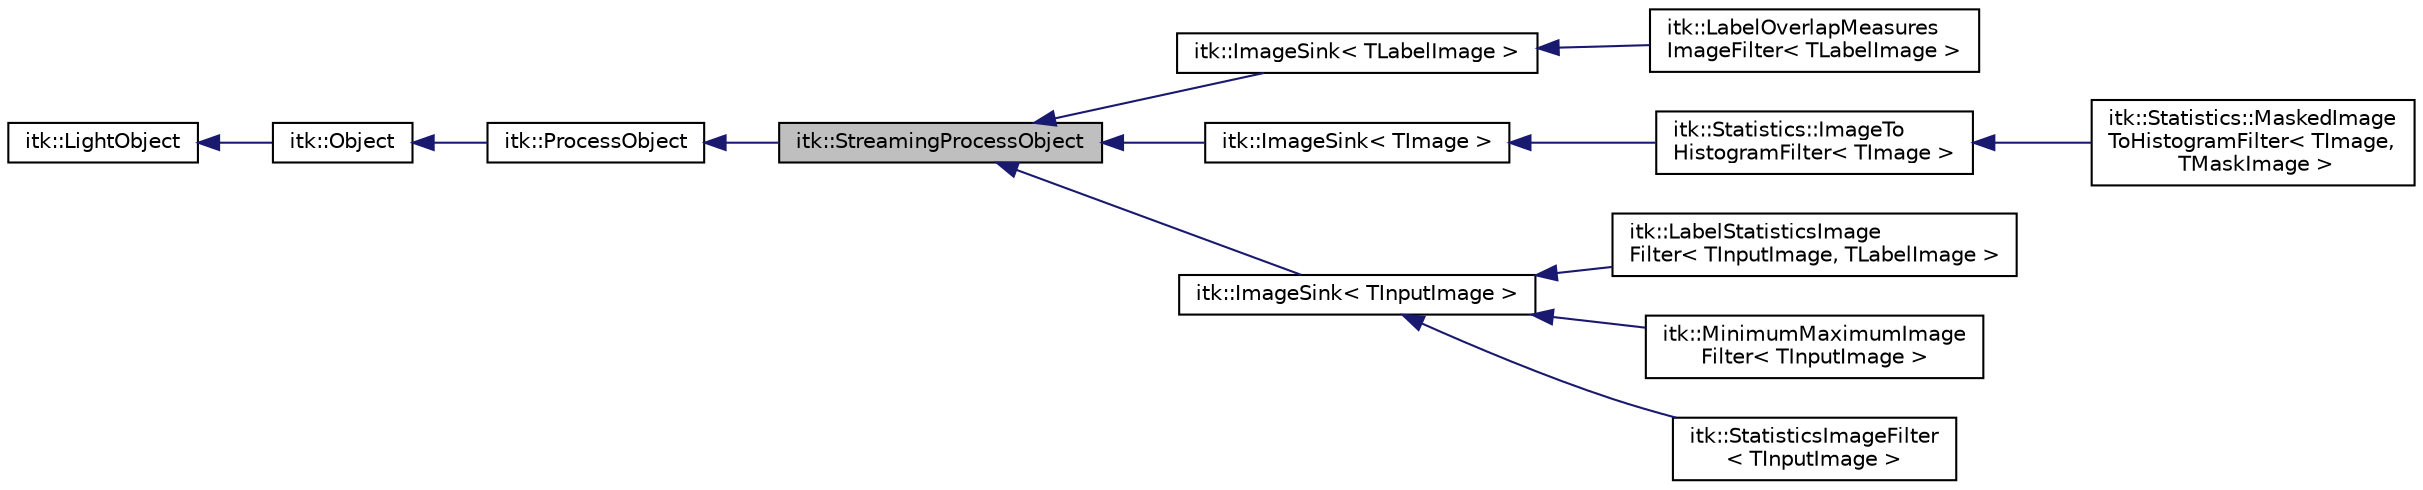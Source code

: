 digraph "itk::StreamingProcessObject"
{
 // LATEX_PDF_SIZE
  edge [fontname="Helvetica",fontsize="10",labelfontname="Helvetica",labelfontsize="10"];
  node [fontname="Helvetica",fontsize="10",shape=record];
  rankdir="LR";
  Node1 [label="itk::StreamingProcessObject",height=0.2,width=0.4,color="black", fillcolor="grey75", style="filled", fontcolor="black",tooltip="Base class interface to process data on multiple requested input chunks."];
  Node2 -> Node1 [dir="back",color="midnightblue",fontsize="10",style="solid",fontname="Helvetica"];
  Node2 [label="itk::ProcessObject",height=0.2,width=0.4,color="black", fillcolor="white", style="filled",URL="$classitk_1_1ProcessObject.html",tooltip="The base class for all process objects (source, filters, mappers) in the Insight data processing pipe..."];
  Node3 -> Node2 [dir="back",color="midnightblue",fontsize="10",style="solid",fontname="Helvetica"];
  Node3 [label="itk::Object",height=0.2,width=0.4,color="black", fillcolor="white", style="filled",URL="$classitk_1_1Object.html",tooltip="Base class for most ITK classes."];
  Node4 -> Node3 [dir="back",color="midnightblue",fontsize="10",style="solid",fontname="Helvetica"];
  Node4 [label="itk::LightObject",height=0.2,width=0.4,color="black", fillcolor="white", style="filled",URL="$classitk_1_1LightObject.html",tooltip="Light weight base class for most itk classes."];
  Node1 -> Node5 [dir="back",color="midnightblue",fontsize="10",style="solid",fontname="Helvetica"];
  Node5 [label="itk::ImageSink\< TLabelImage \>",height=0.2,width=0.4,color="black", fillcolor="white", style="filled",URL="$classitk_1_1ImageSink.html",tooltip=" "];
  Node5 -> Node6 [dir="back",color="midnightblue",fontsize="10",style="solid",fontname="Helvetica"];
  Node6 [label="itk::LabelOverlapMeasures\lImageFilter\< TLabelImage \>",height=0.2,width=0.4,color="black", fillcolor="white", style="filled",URL="$classitk_1_1LabelOverlapMeasuresImageFilter.html",tooltip="Computes overlap measures between the set same set of labels of pixels of two images...."];
  Node1 -> Node7 [dir="back",color="midnightblue",fontsize="10",style="solid",fontname="Helvetica"];
  Node7 [label="itk::ImageSink\< TImage \>",height=0.2,width=0.4,color="black", fillcolor="white", style="filled",URL="$classitk_1_1ImageSink.html",tooltip=" "];
  Node7 -> Node8 [dir="back",color="midnightblue",fontsize="10",style="solid",fontname="Helvetica"];
  Node8 [label="itk::Statistics::ImageTo\lHistogramFilter\< TImage \>",height=0.2,width=0.4,color="black", fillcolor="white", style="filled",URL="$classitk_1_1Statistics_1_1ImageToHistogramFilter.html",tooltip="This class generates a histogram from an image."];
  Node8 -> Node9 [dir="back",color="midnightblue",fontsize="10",style="solid",fontname="Helvetica"];
  Node9 [label="itk::Statistics::MaskedImage\lToHistogramFilter\< TImage,\l TMaskImage \>",height=0.2,width=0.4,color="black", fillcolor="white", style="filled",URL="$classitk_1_1Statistics_1_1MaskedImageToHistogramFilter.html",tooltip="Generate a histogram from the masked pixels of an image."];
  Node1 -> Node10 [dir="back",color="midnightblue",fontsize="10",style="solid",fontname="Helvetica"];
  Node10 [label="itk::ImageSink\< TInputImage \>",height=0.2,width=0.4,color="black", fillcolor="white", style="filled",URL="$classitk_1_1ImageSink.html",tooltip=" "];
  Node10 -> Node11 [dir="back",color="midnightblue",fontsize="10",style="solid",fontname="Helvetica"];
  Node11 [label="itk::LabelStatisticsImage\lFilter\< TInputImage, TLabelImage \>",height=0.2,width=0.4,color="black", fillcolor="white", style="filled",URL="$classitk_1_1LabelStatisticsImageFilter.html",tooltip="Given an intensity image and a label map, compute min, max, variance and mean of the pixels associate..."];
  Node10 -> Node12 [dir="back",color="midnightblue",fontsize="10",style="solid",fontname="Helvetica"];
  Node12 [label="itk::MinimumMaximumImage\lFilter\< TInputImage \>",height=0.2,width=0.4,color="black", fillcolor="white", style="filled",URL="$classitk_1_1MinimumMaximumImageFilter.html",tooltip="Computes the minimum and the maximum intensity values of an image."];
  Node10 -> Node13 [dir="back",color="midnightblue",fontsize="10",style="solid",fontname="Helvetica"];
  Node13 [label="itk::StatisticsImageFilter\l\< TInputImage \>",height=0.2,width=0.4,color="black", fillcolor="white", style="filled",URL="$classitk_1_1StatisticsImageFilter.html",tooltip="Compute min, max, variance and mean of an Image."];
}
